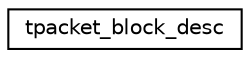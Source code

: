 digraph G
{
  edge [fontname="Helvetica",fontsize="10",labelfontname="Helvetica",labelfontsize="10"];
  node [fontname="Helvetica",fontsize="10",shape=record];
  rankdir="LR";
  Node1 [label="tpacket_block_desc",height=0.2,width=0.4,color="black", fillcolor="white", style="filled",URL="$structtpacket__block__desc.html"];
}

